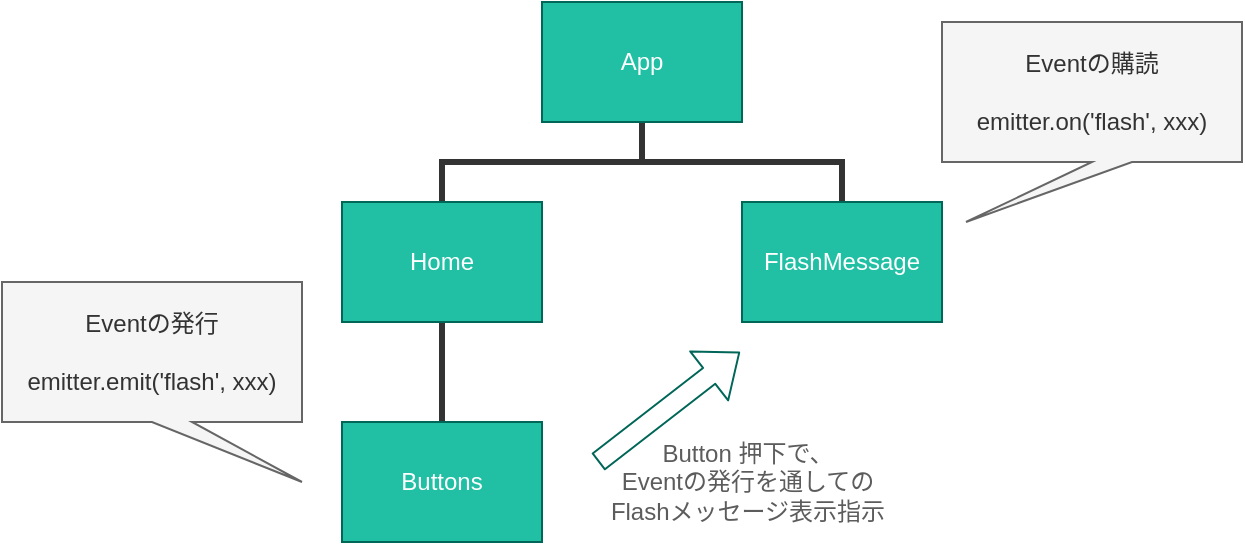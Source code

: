 <mxfile version="13.6.5">
    <diagram id="1N-yHZzqMzcR-o5QM_Qr" name="Page-1">
        <mxGraphModel dx="295" dy="354" grid="1" gridSize="10" guides="1" tooltips="1" connect="1" arrows="1" fold="1" page="1" pageScale="1" pageWidth="3300" pageHeight="4681" math="0" shadow="0">
            <root>
                <mxCell id="0"/>
                <mxCell id="1" parent="0"/>
                <mxCell id="13" style="edgeStyle=orthogonalEdgeStyle;rounded=0;orthogonalLoop=1;jettySize=auto;html=1;exitX=0.5;exitY=1;exitDx=0;exitDy=0;entryX=0.5;entryY=0;entryDx=0;entryDy=0;endArrow=none;endFill=0;fontColor=#5C5C5C;strokeWidth=3;strokeColor=#333333;fontSize=7;" edge="1" parent="1" source="6" target="7">
                    <mxGeometry relative="1" as="geometry"/>
                </mxCell>
                <mxCell id="15" style="edgeStyle=orthogonalEdgeStyle;rounded=0;orthogonalLoop=1;jettySize=auto;html=1;exitX=0.5;exitY=1;exitDx=0;exitDy=0;entryX=0.5;entryY=0;entryDx=0;entryDy=0;endArrow=none;endFill=0;fontColor=#5C5C5C;strokeWidth=3;strokeColor=#333333;fontSize=7;" edge="1" parent="1" source="6" target="9">
                    <mxGeometry relative="1" as="geometry"/>
                </mxCell>
                <mxCell id="6" value="App" style="rounded=0;whiteSpace=wrap;html=1;fillColor=#21C0A5;strokeColor=#006658;fontColor=#FFFFFF;" vertex="1" parent="1">
                    <mxGeometry x="350" y="380" width="100" height="60" as="geometry"/>
                </mxCell>
                <mxCell id="14" style="edgeStyle=orthogonalEdgeStyle;rounded=0;orthogonalLoop=1;jettySize=auto;html=1;exitX=0.5;exitY=1;exitDx=0;exitDy=0;entryX=0.5;entryY=0;entryDx=0;entryDy=0;endArrow=none;endFill=0;fontColor=#5C5C5C;strokeWidth=3;strokeColor=#333333;fontSize=7;" edge="1" parent="1" source="7" target="8">
                    <mxGeometry relative="1" as="geometry"/>
                </mxCell>
                <mxCell id="7" value="Home" style="rounded=0;whiteSpace=wrap;html=1;fillColor=#21C0A5;strokeColor=#006658;fontColor=#FFFFFF;" vertex="1" parent="1">
                    <mxGeometry x="250" y="480" width="100" height="60" as="geometry"/>
                </mxCell>
                <mxCell id="8" value="Buttons" style="rounded=0;whiteSpace=wrap;html=1;fillColor=#21C0A5;strokeColor=#006658;fontColor=#FFFFFF;" vertex="1" parent="1">
                    <mxGeometry x="250" y="590" width="100" height="60" as="geometry"/>
                </mxCell>
                <mxCell id="9" value="FlashMessage" style="rounded=0;whiteSpace=wrap;html=1;fillColor=#21C0A5;strokeColor=#006658;fontColor=#FFFFFF;" vertex="1" parent="1">
                    <mxGeometry x="450" y="480" width="100" height="60" as="geometry"/>
                </mxCell>
                <mxCell id="17" value="Eventの購読&lt;br&gt;&lt;br&gt;emitter.on('flash', xxx)" style="shape=callout;whiteSpace=wrap;html=1;perimeter=calloutPerimeter;position2=0.08;fillColor=#f5f5f5;strokeColor=#666666;fontColor=#333333;" vertex="1" parent="1">
                    <mxGeometry x="550" y="390" width="150" height="100" as="geometry"/>
                </mxCell>
                <mxCell id="18" value="Eventの発行&lt;br&gt;&lt;br&gt;emitter.emit('flash', xxx)" style="shape=callout;whiteSpace=wrap;html=1;perimeter=calloutPerimeter;position2=1;fillColor=#f5f5f5;strokeColor=#666666;fontColor=#333333;" vertex="1" parent="1">
                    <mxGeometry x="80" y="520" width="150" height="100" as="geometry"/>
                </mxCell>
                <mxCell id="19" value="" style="shape=flexArrow;endArrow=classic;html=1;strokeColor=#006658;fontColor=#5C5C5C;fillColor=#ffffff;" edge="1" parent="1">
                    <mxGeometry width="50" height="50" relative="1" as="geometry">
                        <mxPoint x="378" y="610" as="sourcePoint"/>
                        <mxPoint x="449" y="555" as="targetPoint"/>
                    </mxGeometry>
                </mxCell>
                <mxCell id="20" value="Button 押下で、&lt;br&gt;Eventの発行を通しての&lt;br&gt;Flashメッセージ表示指示" style="text;html=1;strokeColor=none;fillColor=none;align=center;verticalAlign=middle;whiteSpace=wrap;rounded=0;fontColor=#5C5C5C;" vertex="1" parent="1">
                    <mxGeometry x="350" y="610" width="206" height="20" as="geometry"/>
                </mxCell>
            </root>
        </mxGraphModel>
    </diagram>
</mxfile>